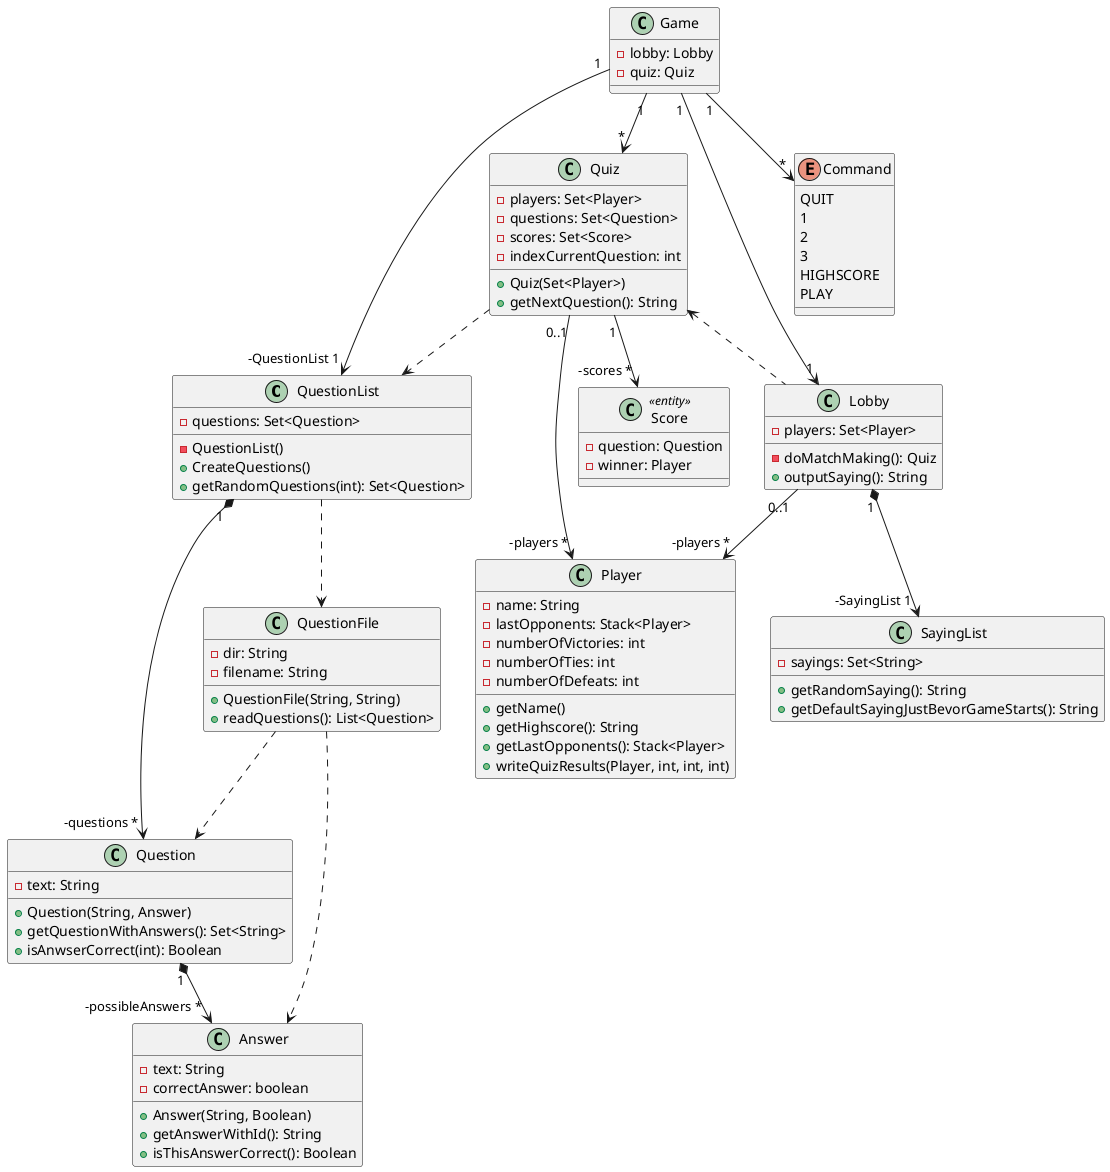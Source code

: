 @startuml
'https://plantuml.com/class-diagram


QuestionList "1" *--> "-questions *" Question
Question "1" *--> "-possibleAnswers *" Answer

QuestionFile  ..> Question
QuestionFile  ..> Answer
Quiz ..> QuestionList
Quiz "0..1" --> "-players *" Player
Quiz "1" --> "-scores *" Score
Quiz <..  Lobby
Lobby "0..1" --> "-players *" Player
Lobby "1" *--> "-SayingList 1" SayingList

Game "1" --> "*" Quiz
Game "1" --> "1" Lobby
Game "1" --> "*" Command
QuestionList ..> QuestionFile
Game "1" --> "-QuestionList 1" QuestionList


class Game {
- lobby: Lobby
- quiz: Quiz
}

class Quiz {
- players: Set<Player>
- questions: Set<Question>
- scores: Set<Score>
- indexCurrentQuestion: int
+ Quiz(Set<Player>)
+ getNextQuestion(): String
}

class Score << entity >> {
- question: Question
- winner: Player
}

class Player {
- name: String
- lastOpponents: Stack<Player>
- numberOfVictories: int
- numberOfTies: int
- numberOfDefeats: int
+ getName()
+ getHighscore(): String
+ getLastOpponents(): Stack<Player>
+ writeQuizResults(Player, int, int, int)
}

class Lobby {
- players: Set<Player>
- doMatchMaking(): Quiz
+ outputSaying(): String
}

enum Command {
 QUIT
 1
 2
 3
 HIGHSCORE
 PLAY
}

class Question {
- text: String
+ Question(String, Answer)
+ getQuestionWithAnswers(): Set<String>
+ isAnwserCorrect(int): Boolean
}

class Answer{
- text: String
- correctAnswer: boolean
+ Answer(String, Boolean)
+ getAnswerWithId(): String
+ isThisAnswerCorrect(): Boolean
}

class QuestionList {
- questions: Set<Question>
- QuestionList()
+ CreateQuestions()
+ getRandomQuestions(int): Set<Question>
}


class QuestionFile {
- dir: String
- filename: String
+ QuestionFile(String, String)
+ readQuestions(): List<Question>
}

class SayingList {
- sayings: Set<String>
+ getRandomSaying(): String
+ getDefaultSayingJustBevorGameStarts(): String

}
@enduml